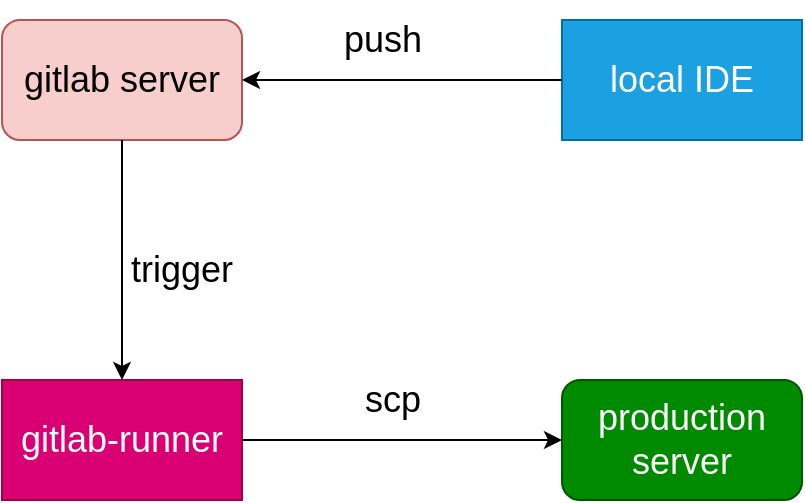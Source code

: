 <mxfile version="20.1.1" type="github">
  <diagram id="0EcbKXuZR9oGDsLFhS5w" name="Page-1">
    <mxGraphModel dx="1038" dy="512" grid="1" gridSize="10" guides="1" tooltips="1" connect="1" arrows="1" fold="1" page="1" pageScale="1" pageWidth="827" pageHeight="1169" math="0" shadow="0">
      <root>
        <mxCell id="0" />
        <mxCell id="1" parent="0" />
        <mxCell id="arcagG80nY2eqtavxVvI-1" value="&lt;font style=&quot;font-size: 18px;&quot;&gt;gitlab server&lt;/font&gt;" style="rounded=1;whiteSpace=wrap;html=1;fillColor=#f8cecc;strokeColor=#b85450;" vertex="1" parent="1">
          <mxGeometry x="190" y="70" width="120" height="60" as="geometry" />
        </mxCell>
        <mxCell id="arcagG80nY2eqtavxVvI-2" value="gitlab-runner" style="rounded=0;whiteSpace=wrap;html=1;fontSize=18;fillColor=#d80073;fontColor=#ffffff;strokeColor=#A50040;" vertex="1" parent="1">
          <mxGeometry x="190" y="250" width="120" height="60" as="geometry" />
        </mxCell>
        <mxCell id="arcagG80nY2eqtavxVvI-3" value="production server" style="rounded=1;whiteSpace=wrap;html=1;fontSize=18;fillColor=#008a00;strokeColor=#005700;fontColor=#ffffff;" vertex="1" parent="1">
          <mxGeometry x="470" y="250" width="120" height="60" as="geometry" />
        </mxCell>
        <mxCell id="arcagG80nY2eqtavxVvI-4" value="" style="endArrow=classic;html=1;rounded=0;fontSize=18;entryX=0.5;entryY=0;entryDx=0;entryDy=0;" edge="1" parent="1" source="arcagG80nY2eqtavxVvI-1" target="arcagG80nY2eqtavxVvI-2">
          <mxGeometry width="50" height="50" relative="1" as="geometry">
            <mxPoint x="390" y="280" as="sourcePoint" />
            <mxPoint x="440" y="230" as="targetPoint" />
          </mxGeometry>
        </mxCell>
        <mxCell id="arcagG80nY2eqtavxVvI-5" value="" style="endArrow=classic;html=1;rounded=0;fontSize=18;exitX=1;exitY=0.5;exitDx=0;exitDy=0;entryX=0;entryY=0.5;entryDx=0;entryDy=0;" edge="1" parent="1" source="arcagG80nY2eqtavxVvI-2" target="arcagG80nY2eqtavxVvI-3">
          <mxGeometry width="50" height="50" relative="1" as="geometry">
            <mxPoint x="350" y="310" as="sourcePoint" />
            <mxPoint x="400" y="260" as="targetPoint" />
          </mxGeometry>
        </mxCell>
        <mxCell id="arcagG80nY2eqtavxVvI-6" value="trigger" style="text;html=1;strokeColor=none;fillColor=none;align=center;verticalAlign=middle;whiteSpace=wrap;rounded=0;fontSize=18;" vertex="1" parent="1">
          <mxGeometry x="250" y="180" width="60" height="30" as="geometry" />
        </mxCell>
        <mxCell id="arcagG80nY2eqtavxVvI-7" value="scp" style="text;html=1;align=center;verticalAlign=middle;resizable=0;points=[];autosize=1;strokeColor=none;fillColor=none;fontSize=18;" vertex="1" parent="1">
          <mxGeometry x="360" y="240" width="50" height="40" as="geometry" />
        </mxCell>
        <mxCell id="arcagG80nY2eqtavxVvI-8" value="local IDE" style="rounded=0;whiteSpace=wrap;html=1;fontSize=18;fillColor=#1ba1e2;fontColor=#ffffff;strokeColor=#006EAF;" vertex="1" parent="1">
          <mxGeometry x="470" y="70" width="120" height="60" as="geometry" />
        </mxCell>
        <mxCell id="arcagG80nY2eqtavxVvI-9" value="" style="endArrow=classic;html=1;rounded=0;fontSize=18;exitX=0;exitY=0.5;exitDx=0;exitDy=0;entryX=1;entryY=0.5;entryDx=0;entryDy=0;" edge="1" parent="1" source="arcagG80nY2eqtavxVvI-8" target="arcagG80nY2eqtavxVvI-1">
          <mxGeometry width="50" height="50" relative="1" as="geometry">
            <mxPoint x="390" y="280" as="sourcePoint" />
            <mxPoint x="440" y="230" as="targetPoint" />
          </mxGeometry>
        </mxCell>
        <mxCell id="arcagG80nY2eqtavxVvI-10" value="push" style="text;html=1;align=center;verticalAlign=middle;resizable=0;points=[];autosize=1;strokeColor=none;fillColor=none;fontSize=18;" vertex="1" parent="1">
          <mxGeometry x="350" y="60" width="60" height="40" as="geometry" />
        </mxCell>
      </root>
    </mxGraphModel>
  </diagram>
</mxfile>
